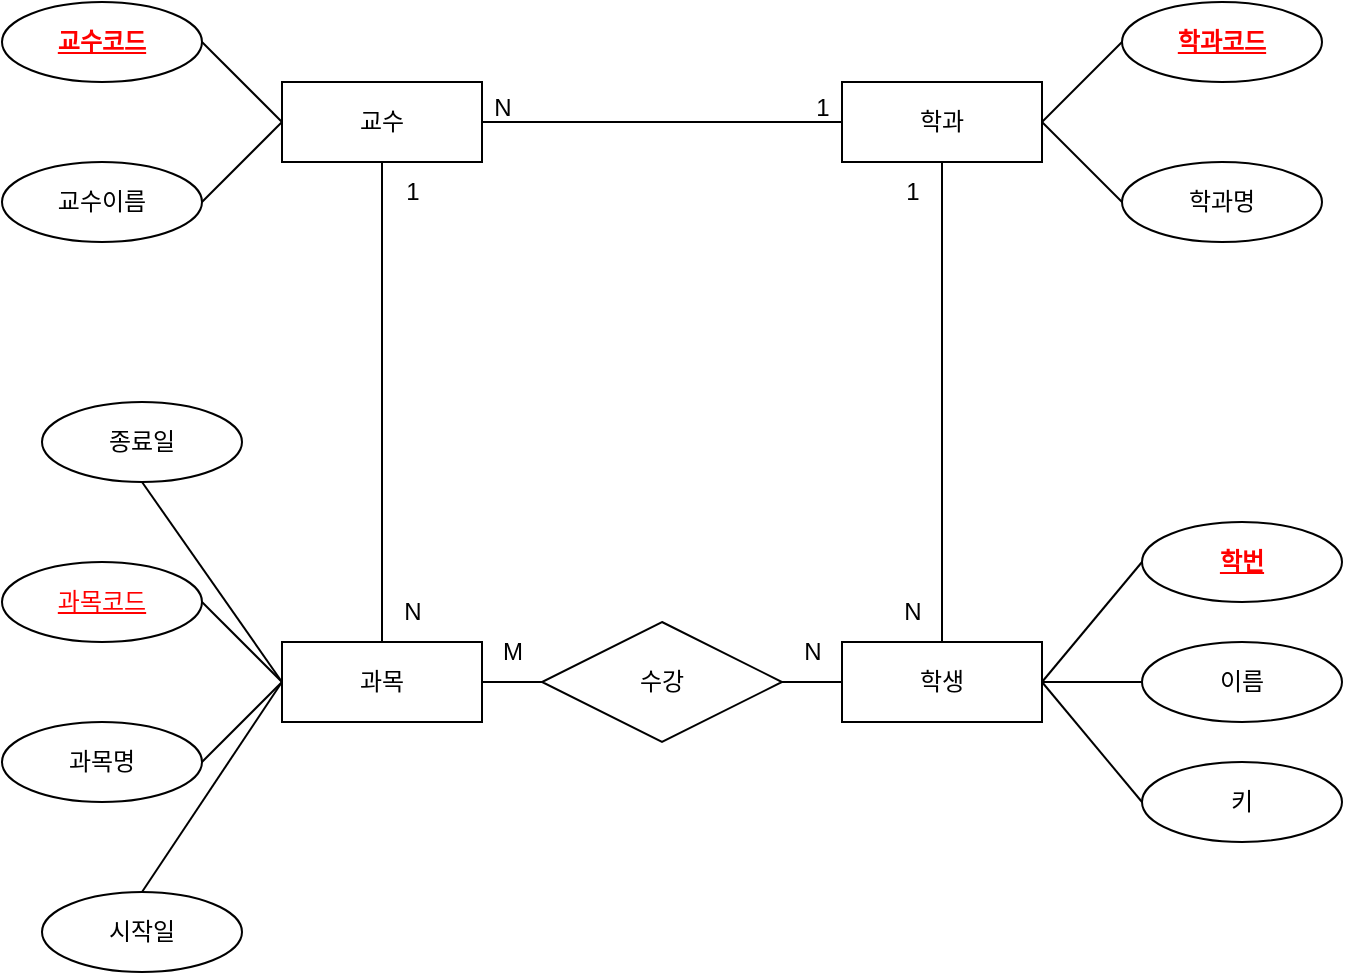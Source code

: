 <mxfile version="22.1.16" type="github">
  <diagram name="페이지-1" id="28FhHLHM85Otl7laDNYI">
    <mxGraphModel dx="818" dy="778" grid="1" gridSize="10" guides="1" tooltips="1" connect="1" arrows="1" fold="1" page="1" pageScale="1" pageWidth="827" pageHeight="1169" math="0" shadow="0">
      <root>
        <mxCell id="0" />
        <mxCell id="1" parent="0" />
        <mxCell id="Y-x8ihJE__Bn9xAQ8bsT-1" value="학과" style="whiteSpace=wrap;html=1;align=center;" vertex="1" parent="1">
          <mxGeometry x="480" y="160" width="100" height="40" as="geometry" />
        </mxCell>
        <mxCell id="Y-x8ihJE__Bn9xAQ8bsT-2" value="교수" style="whiteSpace=wrap;html=1;align=center;" vertex="1" parent="1">
          <mxGeometry x="200" y="160" width="100" height="40" as="geometry" />
        </mxCell>
        <mxCell id="Y-x8ihJE__Bn9xAQ8bsT-3" value="학생" style="whiteSpace=wrap;html=1;align=center;" vertex="1" parent="1">
          <mxGeometry x="480" y="440" width="100" height="40" as="geometry" />
        </mxCell>
        <mxCell id="Y-x8ihJE__Bn9xAQ8bsT-4" value="과목" style="whiteSpace=wrap;html=1;align=center;" vertex="1" parent="1">
          <mxGeometry x="200" y="440" width="100" height="40" as="geometry" />
        </mxCell>
        <mxCell id="Y-x8ihJE__Bn9xAQ8bsT-5" value="교수이름" style="ellipse;whiteSpace=wrap;html=1;align=center;" vertex="1" parent="1">
          <mxGeometry x="60" y="200" width="100" height="40" as="geometry" />
        </mxCell>
        <mxCell id="Y-x8ihJE__Bn9xAQ8bsT-6" value="교수코드" style="ellipse;whiteSpace=wrap;html=1;align=center;fontStyle=5;fontColor=#FF0000;" vertex="1" parent="1">
          <mxGeometry x="60" y="120" width="100" height="40" as="geometry" />
        </mxCell>
        <mxCell id="Y-x8ihJE__Bn9xAQ8bsT-7" value="시작일" style="ellipse;whiteSpace=wrap;html=1;align=center;" vertex="1" parent="1">
          <mxGeometry x="80" y="565" width="100" height="40" as="geometry" />
        </mxCell>
        <mxCell id="Y-x8ihJE__Bn9xAQ8bsT-8" value="종료일" style="ellipse;whiteSpace=wrap;html=1;align=center;" vertex="1" parent="1">
          <mxGeometry x="80" y="320" width="100" height="40" as="geometry" />
        </mxCell>
        <mxCell id="Y-x8ihJE__Bn9xAQ8bsT-9" value="과목명" style="ellipse;whiteSpace=wrap;html=1;align=center;" vertex="1" parent="1">
          <mxGeometry x="60" y="480" width="100" height="40" as="geometry" />
        </mxCell>
        <mxCell id="Y-x8ihJE__Bn9xAQ8bsT-10" value="과목코드" style="ellipse;whiteSpace=wrap;html=1;align=center;fontColor=#FF0000;fontStyle=4" vertex="1" parent="1">
          <mxGeometry x="60" y="400" width="100" height="40" as="geometry" />
        </mxCell>
        <mxCell id="Y-x8ihJE__Bn9xAQ8bsT-11" value="학과명" style="ellipse;whiteSpace=wrap;html=1;align=center;" vertex="1" parent="1">
          <mxGeometry x="620" y="200" width="100" height="40" as="geometry" />
        </mxCell>
        <mxCell id="Y-x8ihJE__Bn9xAQ8bsT-12" value="학과코드" style="ellipse;whiteSpace=wrap;html=1;align=center;fontStyle=5;fontColor=#FF0000;" vertex="1" parent="1">
          <mxGeometry x="620" y="120" width="100" height="40" as="geometry" />
        </mxCell>
        <mxCell id="Y-x8ihJE__Bn9xAQ8bsT-13" value="이름" style="ellipse;whiteSpace=wrap;html=1;align=center;" vertex="1" parent="1">
          <mxGeometry x="630" y="440" width="100" height="40" as="geometry" />
        </mxCell>
        <mxCell id="Y-x8ihJE__Bn9xAQ8bsT-14" value="학번" style="ellipse;whiteSpace=wrap;html=1;align=center;fontStyle=5;fontColor=#FF0000;" vertex="1" parent="1">
          <mxGeometry x="630" y="380" width="100" height="40" as="geometry" />
        </mxCell>
        <mxCell id="Y-x8ihJE__Bn9xAQ8bsT-15" value="키" style="ellipse;whiteSpace=wrap;html=1;align=center;" vertex="1" parent="1">
          <mxGeometry x="630" y="500" width="100" height="40" as="geometry" />
        </mxCell>
        <mxCell id="Y-x8ihJE__Bn9xAQ8bsT-16" value="" style="endArrow=none;html=1;rounded=0;exitX=0;exitY=0.5;exitDx=0;exitDy=0;entryX=1;entryY=0.5;entryDx=0;entryDy=0;" edge="1" parent="1" source="Y-x8ihJE__Bn9xAQ8bsT-4" target="Y-x8ihJE__Bn9xAQ8bsT-10">
          <mxGeometry width="50" height="50" relative="1" as="geometry">
            <mxPoint x="400" y="450" as="sourcePoint" />
            <mxPoint x="450" y="400" as="targetPoint" />
          </mxGeometry>
        </mxCell>
        <mxCell id="Y-x8ihJE__Bn9xAQ8bsT-17" value="" style="endArrow=none;html=1;rounded=0;exitX=0;exitY=0.5;exitDx=0;exitDy=0;entryX=1;entryY=0.5;entryDx=0;entryDy=0;" edge="1" parent="1" source="Y-x8ihJE__Bn9xAQ8bsT-4" target="Y-x8ihJE__Bn9xAQ8bsT-9">
          <mxGeometry width="50" height="50" relative="1" as="geometry">
            <mxPoint x="210" y="470" as="sourcePoint" />
            <mxPoint x="170" y="440" as="targetPoint" />
          </mxGeometry>
        </mxCell>
        <mxCell id="Y-x8ihJE__Bn9xAQ8bsT-18" value="" style="endArrow=none;html=1;rounded=0;exitX=0;exitY=0.5;exitDx=0;exitDy=0;entryX=0.5;entryY=0;entryDx=0;entryDy=0;" edge="1" parent="1" source="Y-x8ihJE__Bn9xAQ8bsT-4" target="Y-x8ihJE__Bn9xAQ8bsT-7">
          <mxGeometry width="50" height="50" relative="1" as="geometry">
            <mxPoint x="210" y="470" as="sourcePoint" />
            <mxPoint x="170" y="510" as="targetPoint" />
          </mxGeometry>
        </mxCell>
        <mxCell id="Y-x8ihJE__Bn9xAQ8bsT-19" value="" style="endArrow=none;html=1;rounded=0;exitX=0;exitY=0.5;exitDx=0;exitDy=0;entryX=0.5;entryY=1;entryDx=0;entryDy=0;" edge="1" parent="1" source="Y-x8ihJE__Bn9xAQ8bsT-4" target="Y-x8ihJE__Bn9xAQ8bsT-8">
          <mxGeometry width="50" height="50" relative="1" as="geometry">
            <mxPoint x="260" y="490" as="sourcePoint" />
            <mxPoint x="200" y="540" as="targetPoint" />
          </mxGeometry>
        </mxCell>
        <mxCell id="Y-x8ihJE__Bn9xAQ8bsT-20" value="" style="endArrow=none;html=1;rounded=0;exitX=0;exitY=0.5;exitDx=0;exitDy=0;entryX=1;entryY=0.5;entryDx=0;entryDy=0;" edge="1" parent="1" source="Y-x8ihJE__Bn9xAQ8bsT-2" target="Y-x8ihJE__Bn9xAQ8bsT-6">
          <mxGeometry width="50" height="50" relative="1" as="geometry">
            <mxPoint x="210" y="470" as="sourcePoint" />
            <mxPoint x="170" y="440" as="targetPoint" />
          </mxGeometry>
        </mxCell>
        <mxCell id="Y-x8ihJE__Bn9xAQ8bsT-21" value="" style="endArrow=none;html=1;rounded=0;exitX=1;exitY=0.5;exitDx=0;exitDy=0;" edge="1" parent="1" source="Y-x8ihJE__Bn9xAQ8bsT-5">
          <mxGeometry width="50" height="50" relative="1" as="geometry">
            <mxPoint x="210" y="190" as="sourcePoint" />
            <mxPoint x="200" y="180" as="targetPoint" />
          </mxGeometry>
        </mxCell>
        <mxCell id="Y-x8ihJE__Bn9xAQ8bsT-22" value="" style="endArrow=none;html=1;rounded=0;exitX=1;exitY=0.5;exitDx=0;exitDy=0;entryX=0;entryY=0.5;entryDx=0;entryDy=0;" edge="1" parent="1" source="Y-x8ihJE__Bn9xAQ8bsT-1" target="Y-x8ihJE__Bn9xAQ8bsT-12">
          <mxGeometry width="50" height="50" relative="1" as="geometry">
            <mxPoint x="170" y="230" as="sourcePoint" />
            <mxPoint x="210" y="190" as="targetPoint" />
          </mxGeometry>
        </mxCell>
        <mxCell id="Y-x8ihJE__Bn9xAQ8bsT-23" value="" style="endArrow=none;html=1;rounded=0;entryX=0;entryY=0.5;entryDx=0;entryDy=0;" edge="1" parent="1" target="Y-x8ihJE__Bn9xAQ8bsT-11">
          <mxGeometry width="50" height="50" relative="1" as="geometry">
            <mxPoint x="580" y="180" as="sourcePoint" />
            <mxPoint x="630" y="150" as="targetPoint" />
          </mxGeometry>
        </mxCell>
        <mxCell id="Y-x8ihJE__Bn9xAQ8bsT-24" value="" style="endArrow=none;html=1;rounded=0;entryX=0;entryY=0.5;entryDx=0;entryDy=0;exitX=1;exitY=0.5;exitDx=0;exitDy=0;" edge="1" parent="1" source="Y-x8ihJE__Bn9xAQ8bsT-3" target="Y-x8ihJE__Bn9xAQ8bsT-14">
          <mxGeometry width="50" height="50" relative="1" as="geometry">
            <mxPoint x="590" y="190" as="sourcePoint" />
            <mxPoint x="630" y="230" as="targetPoint" />
          </mxGeometry>
        </mxCell>
        <mxCell id="Y-x8ihJE__Bn9xAQ8bsT-25" value="" style="endArrow=none;html=1;rounded=0;entryX=0;entryY=0.5;entryDx=0;entryDy=0;exitX=1;exitY=0.5;exitDx=0;exitDy=0;" edge="1" parent="1" source="Y-x8ihJE__Bn9xAQ8bsT-3" target="Y-x8ihJE__Bn9xAQ8bsT-15">
          <mxGeometry width="50" height="50" relative="1" as="geometry">
            <mxPoint x="590" y="470" as="sourcePoint" />
            <mxPoint x="640" y="410" as="targetPoint" />
          </mxGeometry>
        </mxCell>
        <mxCell id="Y-x8ihJE__Bn9xAQ8bsT-26" value="" style="endArrow=none;html=1;rounded=0;entryX=0;entryY=0.5;entryDx=0;entryDy=0;" edge="1" parent="1" target="Y-x8ihJE__Bn9xAQ8bsT-13">
          <mxGeometry width="50" height="50" relative="1" as="geometry">
            <mxPoint x="580" y="460" as="sourcePoint" />
            <mxPoint x="650" y="420" as="targetPoint" />
          </mxGeometry>
        </mxCell>
        <mxCell id="Y-x8ihJE__Bn9xAQ8bsT-27" value="수강" style="shape=rhombus;perimeter=rhombusPerimeter;whiteSpace=wrap;html=1;align=center;" vertex="1" parent="1">
          <mxGeometry x="330" y="430" width="120" height="60" as="geometry" />
        </mxCell>
        <mxCell id="Y-x8ihJE__Bn9xAQ8bsT-28" value="" style="endArrow=none;html=1;rounded=0;entryX=0;entryY=0.5;entryDx=0;entryDy=0;exitX=1;exitY=0.5;exitDx=0;exitDy=0;" edge="1" parent="1" source="Y-x8ihJE__Bn9xAQ8bsT-2" target="Y-x8ihJE__Bn9xAQ8bsT-1">
          <mxGeometry width="50" height="50" relative="1" as="geometry">
            <mxPoint x="400" y="450" as="sourcePoint" />
            <mxPoint x="450" y="400" as="targetPoint" />
          </mxGeometry>
        </mxCell>
        <mxCell id="Y-x8ihJE__Bn9xAQ8bsT-29" value="N" style="text;html=1;align=center;verticalAlign=middle;resizable=0;points=[];autosize=1;strokeColor=none;fillColor=none;" vertex="1" parent="1">
          <mxGeometry x="295" y="158" width="30" height="30" as="geometry" />
        </mxCell>
        <mxCell id="Y-x8ihJE__Bn9xAQ8bsT-30" value="1" style="text;html=1;align=center;verticalAlign=middle;resizable=0;points=[];autosize=1;strokeColor=none;fillColor=none;" vertex="1" parent="1">
          <mxGeometry x="455" y="158" width="30" height="30" as="geometry" />
        </mxCell>
        <mxCell id="Y-x8ihJE__Bn9xAQ8bsT-31" value="" style="endArrow=none;html=1;rounded=0;entryX=0.5;entryY=1;entryDx=0;entryDy=0;exitX=0.5;exitY=0;exitDx=0;exitDy=0;" edge="1" parent="1" source="Y-x8ihJE__Bn9xAQ8bsT-3" target="Y-x8ihJE__Bn9xAQ8bsT-1">
          <mxGeometry width="50" height="50" relative="1" as="geometry">
            <mxPoint x="400" y="450" as="sourcePoint" />
            <mxPoint x="450" y="400" as="targetPoint" />
          </mxGeometry>
        </mxCell>
        <mxCell id="Y-x8ihJE__Bn9xAQ8bsT-32" value="N" style="text;html=1;align=center;verticalAlign=middle;resizable=0;points=[];autosize=1;strokeColor=none;fillColor=none;" vertex="1" parent="1">
          <mxGeometry x="500" y="410" width="30" height="30" as="geometry" />
        </mxCell>
        <mxCell id="Y-x8ihJE__Bn9xAQ8bsT-33" value="1" style="text;html=1;align=center;verticalAlign=middle;resizable=0;points=[];autosize=1;strokeColor=none;fillColor=none;" vertex="1" parent="1">
          <mxGeometry x="500" y="200" width="30" height="30" as="geometry" />
        </mxCell>
        <mxCell id="Y-x8ihJE__Bn9xAQ8bsT-34" value="" style="endArrow=none;html=1;rounded=0;entryX=0.5;entryY=0;entryDx=0;entryDy=0;exitX=0.5;exitY=1;exitDx=0;exitDy=0;" edge="1" parent="1" source="Y-x8ihJE__Bn9xAQ8bsT-2" target="Y-x8ihJE__Bn9xAQ8bsT-4">
          <mxGeometry width="50" height="50" relative="1" as="geometry">
            <mxPoint x="310" y="190" as="sourcePoint" />
            <mxPoint x="490" y="190" as="targetPoint" />
          </mxGeometry>
        </mxCell>
        <mxCell id="Y-x8ihJE__Bn9xAQ8bsT-35" value="1" style="text;html=1;align=center;verticalAlign=middle;resizable=0;points=[];autosize=1;strokeColor=none;fillColor=none;" vertex="1" parent="1">
          <mxGeometry x="250" y="200" width="30" height="30" as="geometry" />
        </mxCell>
        <mxCell id="Y-x8ihJE__Bn9xAQ8bsT-36" value="N" style="text;html=1;align=center;verticalAlign=middle;resizable=0;points=[];autosize=1;strokeColor=none;fillColor=none;" vertex="1" parent="1">
          <mxGeometry x="250" y="410" width="30" height="30" as="geometry" />
        </mxCell>
        <mxCell id="Y-x8ihJE__Bn9xAQ8bsT-37" value="" style="endArrow=none;html=1;rounded=0;entryX=0;entryY=0.5;entryDx=0;entryDy=0;exitX=1;exitY=0.5;exitDx=0;exitDy=0;" edge="1" parent="1" source="Y-x8ihJE__Bn9xAQ8bsT-27" target="Y-x8ihJE__Bn9xAQ8bsT-3">
          <mxGeometry width="50" height="50" relative="1" as="geometry">
            <mxPoint x="400" y="450" as="sourcePoint" />
            <mxPoint x="450" y="400" as="targetPoint" />
          </mxGeometry>
        </mxCell>
        <mxCell id="Y-x8ihJE__Bn9xAQ8bsT-38" value="" style="endArrow=none;html=1;rounded=0;entryX=0;entryY=0.5;entryDx=0;entryDy=0;exitX=1;exitY=0.5;exitDx=0;exitDy=0;" edge="1" parent="1" source="Y-x8ihJE__Bn9xAQ8bsT-4" target="Y-x8ihJE__Bn9xAQ8bsT-27">
          <mxGeometry width="50" height="50" relative="1" as="geometry">
            <mxPoint x="400" y="450" as="sourcePoint" />
            <mxPoint x="450" y="400" as="targetPoint" />
          </mxGeometry>
        </mxCell>
        <mxCell id="Y-x8ihJE__Bn9xAQ8bsT-39" value="M" style="text;html=1;align=center;verticalAlign=middle;resizable=0;points=[];autosize=1;strokeColor=none;fillColor=none;" vertex="1" parent="1">
          <mxGeometry x="300" y="430" width="30" height="30" as="geometry" />
        </mxCell>
        <mxCell id="Y-x8ihJE__Bn9xAQ8bsT-40" value="N" style="text;html=1;align=center;verticalAlign=middle;resizable=0;points=[];autosize=1;strokeColor=none;fillColor=none;" vertex="1" parent="1">
          <mxGeometry x="450" y="430" width="30" height="30" as="geometry" />
        </mxCell>
      </root>
    </mxGraphModel>
  </diagram>
</mxfile>
